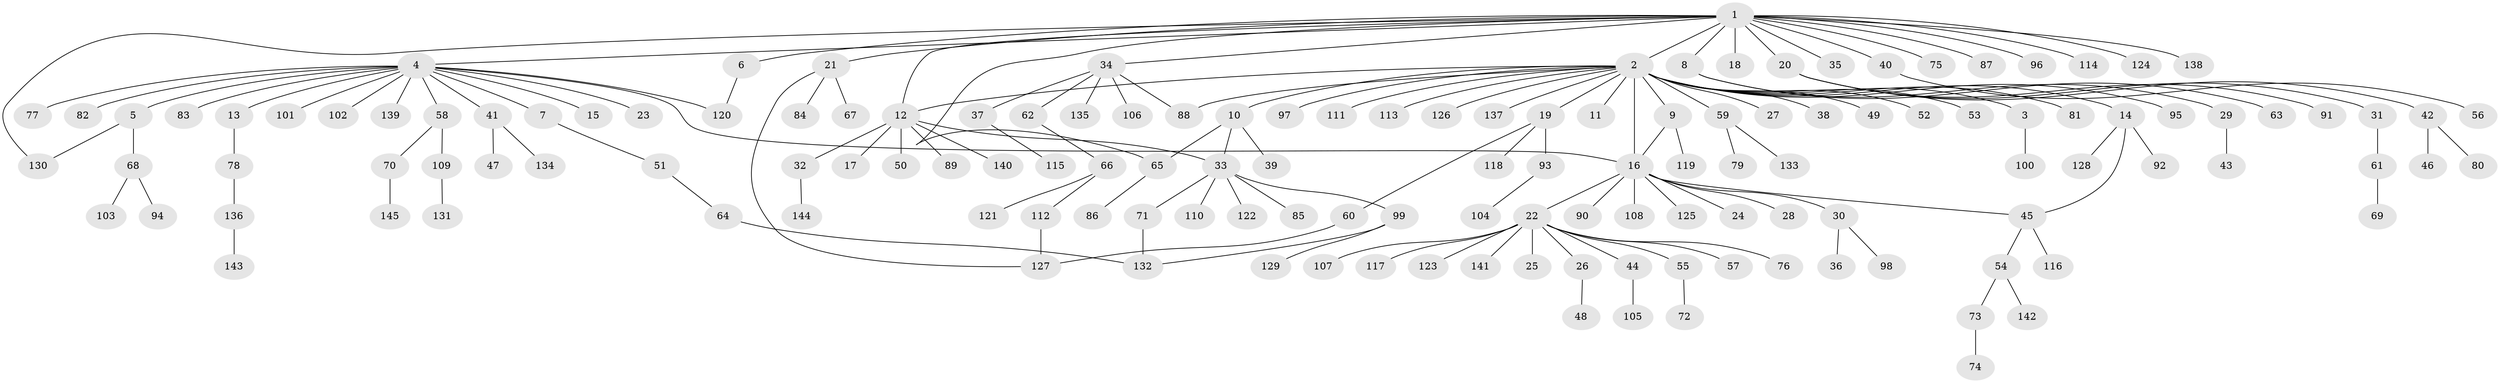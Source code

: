 // Generated by graph-tools (version 1.1) at 2025/49/03/09/25 03:49:55]
// undirected, 145 vertices, 157 edges
graph export_dot {
graph [start="1"]
  node [color=gray90,style=filled];
  1;
  2;
  3;
  4;
  5;
  6;
  7;
  8;
  9;
  10;
  11;
  12;
  13;
  14;
  15;
  16;
  17;
  18;
  19;
  20;
  21;
  22;
  23;
  24;
  25;
  26;
  27;
  28;
  29;
  30;
  31;
  32;
  33;
  34;
  35;
  36;
  37;
  38;
  39;
  40;
  41;
  42;
  43;
  44;
  45;
  46;
  47;
  48;
  49;
  50;
  51;
  52;
  53;
  54;
  55;
  56;
  57;
  58;
  59;
  60;
  61;
  62;
  63;
  64;
  65;
  66;
  67;
  68;
  69;
  70;
  71;
  72;
  73;
  74;
  75;
  76;
  77;
  78;
  79;
  80;
  81;
  82;
  83;
  84;
  85;
  86;
  87;
  88;
  89;
  90;
  91;
  92;
  93;
  94;
  95;
  96;
  97;
  98;
  99;
  100;
  101;
  102;
  103;
  104;
  105;
  106;
  107;
  108;
  109;
  110;
  111;
  112;
  113;
  114;
  115;
  116;
  117;
  118;
  119;
  120;
  121;
  122;
  123;
  124;
  125;
  126;
  127;
  128;
  129;
  130;
  131;
  132;
  133;
  134;
  135;
  136;
  137;
  138;
  139;
  140;
  141;
  142;
  143;
  144;
  145;
  1 -- 2;
  1 -- 4;
  1 -- 6;
  1 -- 8;
  1 -- 12;
  1 -- 18;
  1 -- 20;
  1 -- 21;
  1 -- 34;
  1 -- 35;
  1 -- 40;
  1 -- 65;
  1 -- 75;
  1 -- 87;
  1 -- 96;
  1 -- 114;
  1 -- 124;
  1 -- 130;
  1 -- 138;
  2 -- 3;
  2 -- 9;
  2 -- 10;
  2 -- 11;
  2 -- 12;
  2 -- 14;
  2 -- 16;
  2 -- 19;
  2 -- 27;
  2 -- 38;
  2 -- 49;
  2 -- 52;
  2 -- 53;
  2 -- 59;
  2 -- 81;
  2 -- 88;
  2 -- 95;
  2 -- 97;
  2 -- 111;
  2 -- 113;
  2 -- 126;
  2 -- 137;
  3 -- 100;
  4 -- 5;
  4 -- 7;
  4 -- 13;
  4 -- 15;
  4 -- 16;
  4 -- 23;
  4 -- 41;
  4 -- 58;
  4 -- 77;
  4 -- 82;
  4 -- 83;
  4 -- 101;
  4 -- 102;
  4 -- 120;
  4 -- 139;
  5 -- 68;
  5 -- 130;
  6 -- 120;
  7 -- 51;
  8 -- 29;
  8 -- 63;
  9 -- 16;
  9 -- 119;
  10 -- 33;
  10 -- 39;
  10 -- 65;
  12 -- 17;
  12 -- 32;
  12 -- 33;
  12 -- 50;
  12 -- 89;
  12 -- 140;
  13 -- 78;
  14 -- 45;
  14 -- 92;
  14 -- 128;
  16 -- 22;
  16 -- 24;
  16 -- 28;
  16 -- 30;
  16 -- 45;
  16 -- 90;
  16 -- 108;
  16 -- 125;
  19 -- 60;
  19 -- 93;
  19 -- 118;
  20 -- 31;
  20 -- 42;
  20 -- 91;
  21 -- 67;
  21 -- 84;
  21 -- 127;
  22 -- 25;
  22 -- 26;
  22 -- 44;
  22 -- 55;
  22 -- 57;
  22 -- 76;
  22 -- 107;
  22 -- 117;
  22 -- 123;
  22 -- 141;
  26 -- 48;
  29 -- 43;
  30 -- 36;
  30 -- 98;
  31 -- 61;
  32 -- 144;
  33 -- 71;
  33 -- 85;
  33 -- 99;
  33 -- 110;
  33 -- 122;
  34 -- 37;
  34 -- 62;
  34 -- 88;
  34 -- 106;
  34 -- 135;
  37 -- 115;
  40 -- 56;
  41 -- 47;
  41 -- 134;
  42 -- 46;
  42 -- 80;
  44 -- 105;
  45 -- 54;
  45 -- 116;
  51 -- 64;
  54 -- 73;
  54 -- 142;
  55 -- 72;
  58 -- 70;
  58 -- 109;
  59 -- 79;
  59 -- 133;
  60 -- 127;
  61 -- 69;
  62 -- 66;
  64 -- 132;
  65 -- 86;
  66 -- 112;
  66 -- 121;
  68 -- 94;
  68 -- 103;
  70 -- 145;
  71 -- 132;
  73 -- 74;
  78 -- 136;
  93 -- 104;
  99 -- 129;
  99 -- 132;
  109 -- 131;
  112 -- 127;
  136 -- 143;
}
